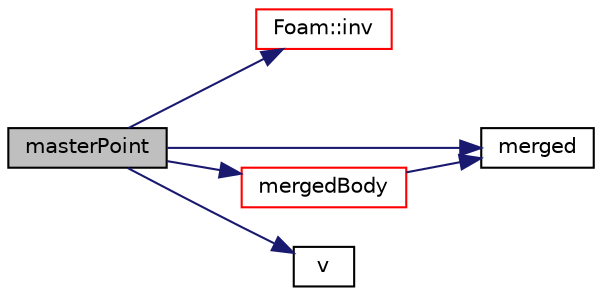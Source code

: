 digraph "masterPoint"
{
  bgcolor="transparent";
  edge [fontname="Helvetica",fontsize="10",labelfontname="Helvetica",labelfontsize="10"];
  node [fontname="Helvetica",fontsize="10",shape=record];
  rankdir="LR";
  Node1 [label="masterPoint",height=0.2,width=0.4,color="black", fillcolor="grey75", style="filled", fontcolor="black"];
  Node1 -> Node2 [color="midnightblue",fontsize="10",style="solid",fontname="Helvetica"];
  Node2 [label="Foam::inv",height=0.2,width=0.4,color="red",URL="$a10979.html#ac51979edadae5b8ade119dd30b88e381"];
  Node1 -> Node3 [color="midnightblue",fontsize="10",style="solid",fontname="Helvetica"];
  Node3 [label="merged",height=0.2,width=0.4,color="black",URL="$a02254.html#aa5adc6831315d2d2b00c51d82c2b4b08",tooltip="Return true if the body with given ID has been merged with a parent. "];
  Node1 -> Node4 [color="midnightblue",fontsize="10",style="solid",fontname="Helvetica"];
  Node4 [label="mergedBody",height=0.2,width=0.4,color="red",URL="$a02254.html#ad3dbfd273d5f3d32e3a29895a4f1eff6",tooltip="Return the merged body for the given body ID. "];
  Node4 -> Node3 [color="midnightblue",fontsize="10",style="solid",fontname="Helvetica"];
  Node1 -> Node5 [color="midnightblue",fontsize="10",style="solid",fontname="Helvetica"];
  Node5 [label="v",height=0.2,width=0.4,color="black",URL="$a02254.html#adea788932e5462f76c14ac371b608fec",tooltip="Return the spatial velocity of the bodies. "];
}
